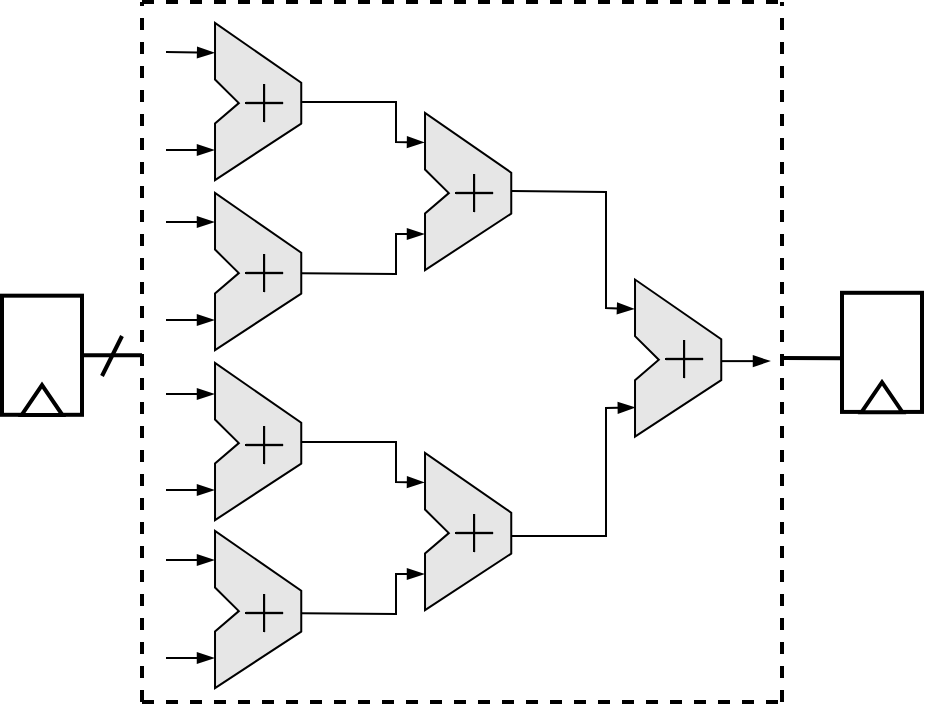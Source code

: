 <mxfile version="26.1.1">
  <diagram name="Page-1" id="VkWRC4Jgp1jq8Or8jqPU">
    <mxGraphModel dx="1435" dy="534" grid="1" gridSize="10" guides="1" tooltips="1" connect="1" arrows="1" fold="1" page="1" pageScale="1" pageWidth="200" pageHeight="160" math="1" shadow="0">
      <root>
        <mxCell id="0" />
        <mxCell id="1" parent="0" />
        <mxCell id="CxYJ1oR50krxFZu2kWlD-1" value="" style="verticalLabelPosition=bottom;verticalAlign=top;html=1;shape=mxgraph.basic.polygon;polyCoords=[[0.64,0.13],[1,1],[1,1],[0.64,1],[0.51,0.76],[0.36,1],[0,1],[0.38,0.13]];polyline=0;fillColor=#E6E6E6;strokeColor=#000000;rotation=90;" parent="1" vertex="1">
          <mxGeometry x="-258" y="55" width="78.58" height="49.56" as="geometry" />
        </mxCell>
        <mxCell id="CxYJ1oR50krxFZu2kWlD-2" value="" style="verticalLabelPosition=bottom;verticalAlign=top;html=1;shape=mxgraph.basic.polygon;polyCoords=[[0.64,0.13],[1,1],[1,1],[0.64,1],[0.51,0.76],[0.36,1],[0,1],[0.38,0.13]];polyline=0;fillColor=#E6E6E6;strokeColor=#000000;rotation=90;" parent="1" vertex="1">
          <mxGeometry x="-258" y="140" width="78.58" height="49.56" as="geometry" />
        </mxCell>
        <mxCell id="CxYJ1oR50krxFZu2kWlD-3" value="" style="verticalLabelPosition=bottom;verticalAlign=top;html=1;shape=mxgraph.basic.polygon;polyCoords=[[0.64,0.13],[1,1],[1,1],[0.64,1],[0.51,0.76],[0.36,1],[0,1],[0.38,0.13]];polyline=0;fillColor=#E6E6E6;strokeColor=#000000;rotation=90;" parent="1" vertex="1">
          <mxGeometry x="-258" y="225" width="78.58" height="49.56" as="geometry" />
        </mxCell>
        <mxCell id="CxYJ1oR50krxFZu2kWlD-4" value="" style="verticalLabelPosition=bottom;verticalAlign=top;html=1;shape=mxgraph.basic.polygon;polyCoords=[[0.64,0.13],[1,1],[1,1],[0.64,1],[0.51,0.76],[0.36,1],[0,1],[0.38,0.13]];polyline=0;fillColor=#E6E6E6;strokeColor=#000000;rotation=90;" parent="1" vertex="1">
          <mxGeometry x="-258" y="309" width="78.58" height="49.56" as="geometry" />
        </mxCell>
        <mxCell id="CxYJ1oR50krxFZu2kWlD-5" value="&lt;font style=&quot;font-size: 24px;&quot;&gt;$$+$$&lt;/font&gt;" style="text;html=1;align=center;verticalAlign=middle;whiteSpace=wrap;rounded=0;" parent="1" vertex="1">
          <mxGeometry x="-233.5" y="71.28" width="29" height="17" as="geometry" />
        </mxCell>
        <mxCell id="CxYJ1oR50krxFZu2kWlD-6" value="&lt;font style=&quot;font-size: 24px;&quot;&gt;$$+$$&lt;/font&gt;" style="text;html=1;align=center;verticalAlign=middle;whiteSpace=wrap;rounded=0;" parent="1" vertex="1">
          <mxGeometry x="-233.5" y="156.28" width="29" height="17" as="geometry" />
        </mxCell>
        <mxCell id="CxYJ1oR50krxFZu2kWlD-7" value="&lt;font style=&quot;font-size: 24px;&quot;&gt;$$+$$&lt;/font&gt;" style="text;html=1;align=center;verticalAlign=middle;whiteSpace=wrap;rounded=0;" parent="1" vertex="1">
          <mxGeometry x="-233.5" y="242.28" width="29" height="17" as="geometry" />
        </mxCell>
        <mxCell id="CxYJ1oR50krxFZu2kWlD-8" value="&lt;font style=&quot;font-size: 24px;&quot;&gt;$$+$$&lt;/font&gt;" style="text;html=1;align=center;verticalAlign=middle;whiteSpace=wrap;rounded=0;" parent="1" vertex="1">
          <mxGeometry x="-233.5" y="326.28" width="29" height="17" as="geometry" />
        </mxCell>
        <mxCell id="CxYJ1oR50krxFZu2kWlD-9" value="" style="endArrow=blockThin;html=1;rounded=0;entryX=0.19;entryY=1.009;entryDx=0;entryDy=0;entryPerimeter=0;endFill=1;" parent="1" target="CxYJ1oR50krxFZu2kWlD-1" edge="1">
          <mxGeometry width="50" height="50" relative="1" as="geometry">
            <mxPoint x="-268" y="55" as="sourcePoint" />
            <mxPoint x="-298" y="70" as="targetPoint" />
          </mxGeometry>
        </mxCell>
        <mxCell id="CxYJ1oR50krxFZu2kWlD-10" value="" style="endArrow=blockThin;html=1;rounded=0;entryX=0.19;entryY=1.009;entryDx=0;entryDy=0;entryPerimeter=0;endFill=1;" parent="1" edge="1">
          <mxGeometry width="50" height="50" relative="1" as="geometry">
            <mxPoint x="-268" y="104" as="sourcePoint" />
            <mxPoint x="-244" y="104" as="targetPoint" />
          </mxGeometry>
        </mxCell>
        <mxCell id="CxYJ1oR50krxFZu2kWlD-11" value="" style="endArrow=blockThin;html=1;rounded=0;entryX=0.19;entryY=1.009;entryDx=0;entryDy=0;entryPerimeter=0;endFill=1;" parent="1" edge="1">
          <mxGeometry width="50" height="50" relative="1" as="geometry">
            <mxPoint x="-268" y="140" as="sourcePoint" />
            <mxPoint x="-244" y="140" as="targetPoint" />
          </mxGeometry>
        </mxCell>
        <mxCell id="CxYJ1oR50krxFZu2kWlD-12" value="" style="endArrow=blockThin;html=1;rounded=0;entryX=0.19;entryY=1.009;entryDx=0;entryDy=0;entryPerimeter=0;endFill=1;" parent="1" edge="1">
          <mxGeometry width="50" height="50" relative="1" as="geometry">
            <mxPoint x="-268" y="189" as="sourcePoint" />
            <mxPoint x="-244" y="189" as="targetPoint" />
          </mxGeometry>
        </mxCell>
        <mxCell id="CxYJ1oR50krxFZu2kWlD-13" value="" style="endArrow=blockThin;html=1;rounded=0;entryX=0.19;entryY=1.009;entryDx=0;entryDy=0;entryPerimeter=0;endFill=1;" parent="1" edge="1">
          <mxGeometry width="50" height="50" relative="1" as="geometry">
            <mxPoint x="-268" y="226" as="sourcePoint" />
            <mxPoint x="-244" y="226" as="targetPoint" />
          </mxGeometry>
        </mxCell>
        <mxCell id="CxYJ1oR50krxFZu2kWlD-14" value="" style="endArrow=blockThin;html=1;rounded=0;entryX=0.19;entryY=1.009;entryDx=0;entryDy=0;entryPerimeter=0;endFill=1;" parent="1" edge="1">
          <mxGeometry width="50" height="50" relative="1" as="geometry">
            <mxPoint x="-268" y="274" as="sourcePoint" />
            <mxPoint x="-244" y="274" as="targetPoint" />
          </mxGeometry>
        </mxCell>
        <mxCell id="CxYJ1oR50krxFZu2kWlD-15" value="" style="endArrow=blockThin;html=1;rounded=0;entryX=0.19;entryY=1.009;entryDx=0;entryDy=0;entryPerimeter=0;endFill=1;" parent="1" edge="1">
          <mxGeometry width="50" height="50" relative="1" as="geometry">
            <mxPoint x="-268" y="309" as="sourcePoint" />
            <mxPoint x="-244" y="309" as="targetPoint" />
          </mxGeometry>
        </mxCell>
        <mxCell id="CxYJ1oR50krxFZu2kWlD-16" value="" style="endArrow=blockThin;html=1;rounded=0;entryX=0.19;entryY=1.009;entryDx=0;entryDy=0;entryPerimeter=0;endFill=1;" parent="1" edge="1">
          <mxGeometry width="50" height="50" relative="1" as="geometry">
            <mxPoint x="-268" y="358" as="sourcePoint" />
            <mxPoint x="-244" y="358" as="targetPoint" />
          </mxGeometry>
        </mxCell>
        <mxCell id="CxYJ1oR50krxFZu2kWlD-17" value="" style="verticalLabelPosition=bottom;verticalAlign=top;html=1;shape=mxgraph.basic.polygon;polyCoords=[[0.64,0.13],[1,1],[1,1],[0.64,1],[0.51,0.76],[0.36,1],[0,1],[0.38,0.13]];polyline=0;fillColor=#E6E6E6;strokeColor=#000000;rotation=90;" parent="1" vertex="1">
          <mxGeometry x="-153" y="100" width="78.58" height="49.56" as="geometry" />
        </mxCell>
        <mxCell id="CxYJ1oR50krxFZu2kWlD-18" value="&lt;font style=&quot;font-size: 24px;&quot;&gt;$$+$$&lt;/font&gt;" style="text;html=1;align=center;verticalAlign=middle;whiteSpace=wrap;rounded=0;" parent="1" vertex="1">
          <mxGeometry x="-128.5" y="116.28" width="29" height="17" as="geometry" />
        </mxCell>
        <mxCell id="CxYJ1oR50krxFZu2kWlD-19" value="" style="endArrow=blockThin;html=1;rounded=0;exitX=0.503;exitY=0.122;exitDx=0;exitDy=0;entryX=0.187;entryY=1.01;entryDx=0;entryDy=0;entryPerimeter=0;endFill=1;exitPerimeter=0;" parent="1" source="CxYJ1oR50krxFZu2kWlD-1" target="CxYJ1oR50krxFZu2kWlD-17" edge="1">
          <mxGeometry width="50" height="50" relative="1" as="geometry">
            <mxPoint x="-170" y="79.78" as="sourcePoint" />
            <mxPoint x="-103" y="40" as="targetPoint" />
            <Array as="points">
              <mxPoint x="-153" y="80" />
              <mxPoint x="-153" y="100" />
            </Array>
          </mxGeometry>
        </mxCell>
        <mxCell id="CxYJ1oR50krxFZu2kWlD-20" value="" style="endArrow=blockThin;html=1;rounded=0;exitX=0.51;exitY=0.13;exitDx=0;exitDy=0;exitPerimeter=0;entryX=0.187;entryY=1.01;entryDx=0;entryDy=0;entryPerimeter=0;endFill=1;" parent="1" source="CxYJ1oR50krxFZu2kWlD-2" edge="1">
          <mxGeometry width="50" height="50" relative="1" as="geometry">
            <mxPoint x="-165" y="166" as="sourcePoint" />
            <mxPoint x="-139" y="146" as="targetPoint" />
            <Array as="points">
              <mxPoint x="-153" y="166" />
              <mxPoint x="-153" y="146" />
            </Array>
          </mxGeometry>
        </mxCell>
        <mxCell id="CxYJ1oR50krxFZu2kWlD-21" value="" style="verticalLabelPosition=bottom;verticalAlign=top;html=1;shape=mxgraph.basic.polygon;polyCoords=[[0.64,0.13],[1,1],[1,1],[0.64,1],[0.51,0.76],[0.36,1],[0,1],[0.38,0.13]];polyline=0;fillColor=#E6E6E6;strokeColor=#000000;rotation=90;" parent="1" vertex="1">
          <mxGeometry x="-153" y="270" width="78.58" height="49.56" as="geometry" />
        </mxCell>
        <mxCell id="CxYJ1oR50krxFZu2kWlD-22" value="&lt;font style=&quot;font-size: 24px;&quot;&gt;$$+$$&lt;/font&gt;" style="text;html=1;align=center;verticalAlign=middle;whiteSpace=wrap;rounded=0;" parent="1" vertex="1">
          <mxGeometry x="-128.5" y="286.28" width="29" height="17" as="geometry" />
        </mxCell>
        <mxCell id="CxYJ1oR50krxFZu2kWlD-23" value="" style="endArrow=blockThin;html=1;rounded=0;exitX=0.503;exitY=0.129;exitDx=0;exitDy=0;exitPerimeter=0;entryX=0.187;entryY=1.01;entryDx=0;entryDy=0;entryPerimeter=0;endFill=1;" parent="1" source="CxYJ1oR50krxFZu2kWlD-3" target="CxYJ1oR50krxFZu2kWlD-21" edge="1">
          <mxGeometry width="50" height="50" relative="1" as="geometry">
            <mxPoint x="-165" y="250" as="sourcePoint" />
            <mxPoint x="-103" y="210" as="targetPoint" />
            <Array as="points">
              <mxPoint x="-153" y="250" />
              <mxPoint x="-153" y="270" />
            </Array>
          </mxGeometry>
        </mxCell>
        <mxCell id="CxYJ1oR50krxFZu2kWlD-24" value="" style="endArrow=blockThin;html=1;rounded=0;exitX=0.524;exitY=0.123;exitDx=0;exitDy=0;exitPerimeter=0;entryX=0.187;entryY=1.01;entryDx=0;entryDy=0;entryPerimeter=0;endFill=1;" parent="1" source="CxYJ1oR50krxFZu2kWlD-4" edge="1">
          <mxGeometry width="50" height="50" relative="1" as="geometry">
            <mxPoint x="-165" y="336" as="sourcePoint" />
            <mxPoint x="-139" y="316" as="targetPoint" />
            <Array as="points">
              <mxPoint x="-153" y="336" />
              <mxPoint x="-153" y="316" />
            </Array>
          </mxGeometry>
        </mxCell>
        <mxCell id="CxYJ1oR50krxFZu2kWlD-25" value="" style="verticalLabelPosition=bottom;verticalAlign=top;html=1;shape=mxgraph.basic.polygon;polyCoords=[[0.64,0.13],[1,1],[1,1],[0.64,1],[0.51,0.76],[0.36,1],[0,1],[0.38,0.13]];polyline=0;fillColor=#E6E6E6;strokeColor=#000000;rotation=90;" parent="1" vertex="1">
          <mxGeometry x="-48" y="183.28" width="78.58" height="49.56" as="geometry" />
        </mxCell>
        <mxCell id="CxYJ1oR50krxFZu2kWlD-26" value="&lt;font style=&quot;font-size: 24px;&quot;&gt;$$+$$&lt;/font&gt;" style="text;html=1;align=center;verticalAlign=middle;whiteSpace=wrap;rounded=0;" parent="1" vertex="1">
          <mxGeometry x="-23.5" y="199.56" width="29" height="17" as="geometry" />
        </mxCell>
        <mxCell id="CxYJ1oR50krxFZu2kWlD-27" value="" style="endArrow=blockThin;html=1;rounded=0;exitX=0.496;exitY=0.127;exitDx=0;exitDy=0;exitPerimeter=0;entryX=0.187;entryY=1.01;entryDx=0;entryDy=0;entryPerimeter=0;endFill=1;" parent="1" source="CxYJ1oR50krxFZu2kWlD-17" target="CxYJ1oR50krxFZu2kWlD-25" edge="1">
          <mxGeometry width="50" height="50" relative="1" as="geometry">
            <mxPoint x="-60" y="125" as="sourcePoint" />
            <mxPoint x="2" y="85" as="targetPoint" />
            <Array as="points">
              <mxPoint x="-48" y="125" />
              <mxPoint x="-48" y="183" />
            </Array>
          </mxGeometry>
        </mxCell>
        <mxCell id="CxYJ1oR50krxFZu2kWlD-28" value="" style="endArrow=blockThin;html=1;rounded=0;exitX=0.528;exitY=0.127;exitDx=0;exitDy=0;exitPerimeter=0;entryX=0.815;entryY=1.002;entryDx=0;entryDy=0;entryPerimeter=0;endFill=1;" parent="1" source="CxYJ1oR50krxFZu2kWlD-21" target="CxYJ1oR50krxFZu2kWlD-25" edge="1">
          <mxGeometry width="50" height="50" relative="1" as="geometry">
            <mxPoint x="-60" y="297" as="sourcePoint" />
            <mxPoint x="-34" y="277" as="targetPoint" />
            <Array as="points">
              <mxPoint x="-48" y="297" />
              <mxPoint x="-48" y="233" />
            </Array>
          </mxGeometry>
        </mxCell>
        <mxCell id="CxYJ1oR50krxFZu2kWlD-29" value="" style="endArrow=blockThin;html=1;rounded=0;entryX=0.19;entryY=1.009;entryDx=0;entryDy=0;entryPerimeter=0;endFill=1;" parent="1" edge="1">
          <mxGeometry width="50" height="50" relative="1" as="geometry">
            <mxPoint x="10" y="209.56" as="sourcePoint" />
            <mxPoint x="34" y="209.56" as="targetPoint" />
          </mxGeometry>
        </mxCell>
        <mxCell id="PVHxpr0NW3oV9sU4XB8j-6" style="edgeStyle=orthogonalEdgeStyle;rounded=0;orthogonalLoop=1;jettySize=auto;html=1;endArrow=none;startFill=0;strokeWidth=2;" edge="1" parent="1" source="PVHxpr0NW3oV9sU4XB8j-3">
          <mxGeometry relative="1" as="geometry">
            <mxPoint x="-280" y="206.62" as="targetPoint" />
          </mxGeometry>
        </mxCell>
        <mxCell id="PVHxpr0NW3oV9sU4XB8j-3" value="" style="rounded=0;whiteSpace=wrap;html=1;strokeWidth=2;" vertex="1" parent="1">
          <mxGeometry x="-350" y="176.84" width="40" height="59.56" as="geometry" />
        </mxCell>
        <mxCell id="PVHxpr0NW3oV9sU4XB8j-4" value="" style="triangle;whiteSpace=wrap;html=1;rotation=-90;strokeWidth=2;" vertex="1" parent="1">
          <mxGeometry x="-337.5" y="218.84" width="15" height="20.44" as="geometry" />
        </mxCell>
        <mxCell id="PVHxpr0NW3oV9sU4XB8j-5" value="" style="endArrow=none;dashed=1;html=1;rounded=0;strokeWidth=2;" edge="1" parent="1">
          <mxGeometry width="50" height="50" relative="1" as="geometry">
            <mxPoint x="-280" y="380" as="sourcePoint" />
            <mxPoint x="-280" y="30" as="targetPoint" />
          </mxGeometry>
        </mxCell>
        <mxCell id="PVHxpr0NW3oV9sU4XB8j-7" value="" style="endArrow=none;dashed=1;html=1;rounded=0;strokeWidth=2;" edge="1" parent="1">
          <mxGeometry width="50" height="50" relative="1" as="geometry">
            <mxPoint x="-280" y="30" as="sourcePoint" />
            <mxPoint x="40" y="30" as="targetPoint" />
          </mxGeometry>
        </mxCell>
        <mxCell id="PVHxpr0NW3oV9sU4XB8j-8" value="" style="endArrow=none;dashed=1;html=1;rounded=0;strokeWidth=2;" edge="1" parent="1">
          <mxGeometry width="50" height="50" relative="1" as="geometry">
            <mxPoint x="40" y="380" as="sourcePoint" />
            <mxPoint x="40" y="30" as="targetPoint" />
          </mxGeometry>
        </mxCell>
        <mxCell id="PVHxpr0NW3oV9sU4XB8j-9" value="" style="endArrow=none;dashed=1;html=1;rounded=0;strokeWidth=2;" edge="1" parent="1">
          <mxGeometry width="50" height="50" relative="1" as="geometry">
            <mxPoint x="-280" y="380" as="sourcePoint" />
            <mxPoint x="40" y="380" as="targetPoint" />
          </mxGeometry>
        </mxCell>
        <mxCell id="PVHxpr0NW3oV9sU4XB8j-10" value="" style="rounded=0;whiteSpace=wrap;html=1;strokeWidth=2;" vertex="1" parent="1">
          <mxGeometry x="70" y="175.4" width="40" height="59.56" as="geometry" />
        </mxCell>
        <mxCell id="PVHxpr0NW3oV9sU4XB8j-11" value="" style="triangle;whiteSpace=wrap;html=1;rotation=-90;strokeWidth=2;" vertex="1" parent="1">
          <mxGeometry x="82.5" y="217.4" width="15" height="20.44" as="geometry" />
        </mxCell>
        <mxCell id="PVHxpr0NW3oV9sU4XB8j-12" value="" style="endArrow=none;html=1;rounded=0;entryX=0;entryY=0.582;entryDx=0;entryDy=0;entryPerimeter=0;strokeWidth=2;" edge="1" parent="1">
          <mxGeometry width="50" height="50" relative="1" as="geometry">
            <mxPoint x="40" y="208" as="sourcePoint" />
            <mxPoint x="70" y="208.064" as="targetPoint" />
          </mxGeometry>
        </mxCell>
        <mxCell id="PVHxpr0NW3oV9sU4XB8j-14" value="" style="endArrow=none;html=1;rounded=0;strokeWidth=2;" edge="1" parent="1">
          <mxGeometry width="50" height="50" relative="1" as="geometry">
            <mxPoint x="-300" y="217" as="sourcePoint" />
            <mxPoint x="-290" y="197" as="targetPoint" />
          </mxGeometry>
        </mxCell>
      </root>
    </mxGraphModel>
  </diagram>
</mxfile>
